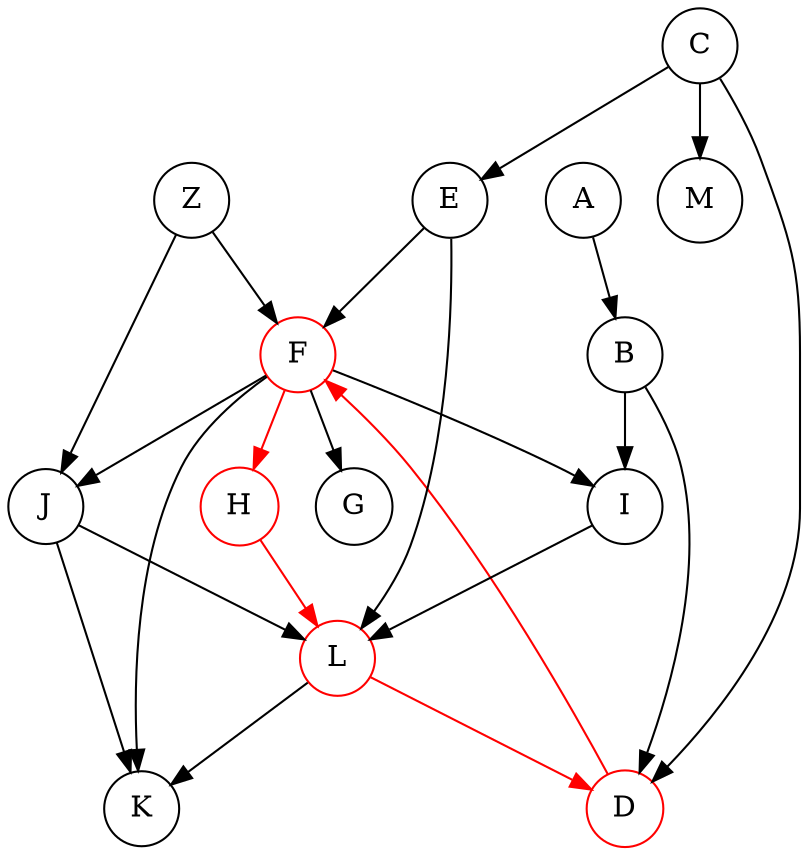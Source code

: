 digraph {
  node [shape=circle];
  F [color="red"]
  D [color="red"]
  H [color="red"]
  L [color="red"]
  A -> B
  B -> D
  C -> M
  D -> F [color="red"]
  E -> F
  C -> E
  C -> D
  F -> G
  F -> H [color="red"]
  F -> I
  F -> J
  F -> K
  H -> L [color="red"]
  I -> L
  J -> L
  E -> L
  L -> D [color="red"]
  J -> K
  Z -> F
  Z -> J
  B -> I
  L -> K
}
